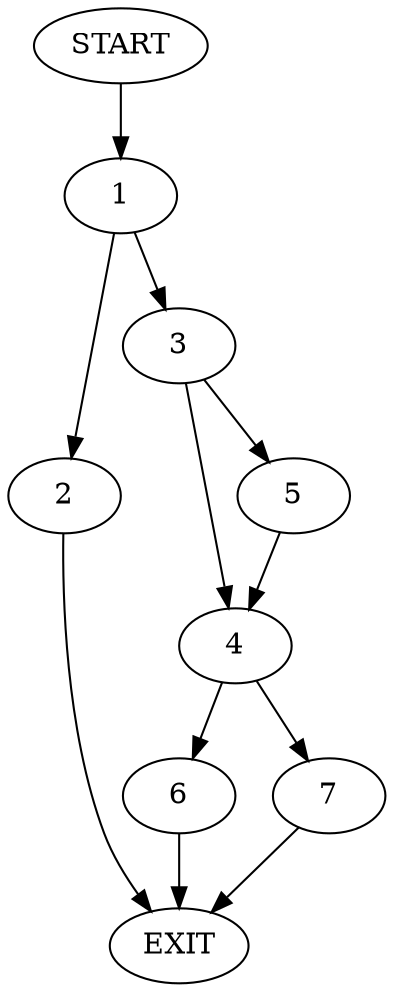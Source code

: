 digraph {
0 [label="START"]
8 [label="EXIT"]
0 -> 1
1 -> 2
1 -> 3
2 -> 8
3 -> 4
3 -> 5
5 -> 4
4 -> 6
4 -> 7
6 -> 8
7 -> 8
}
